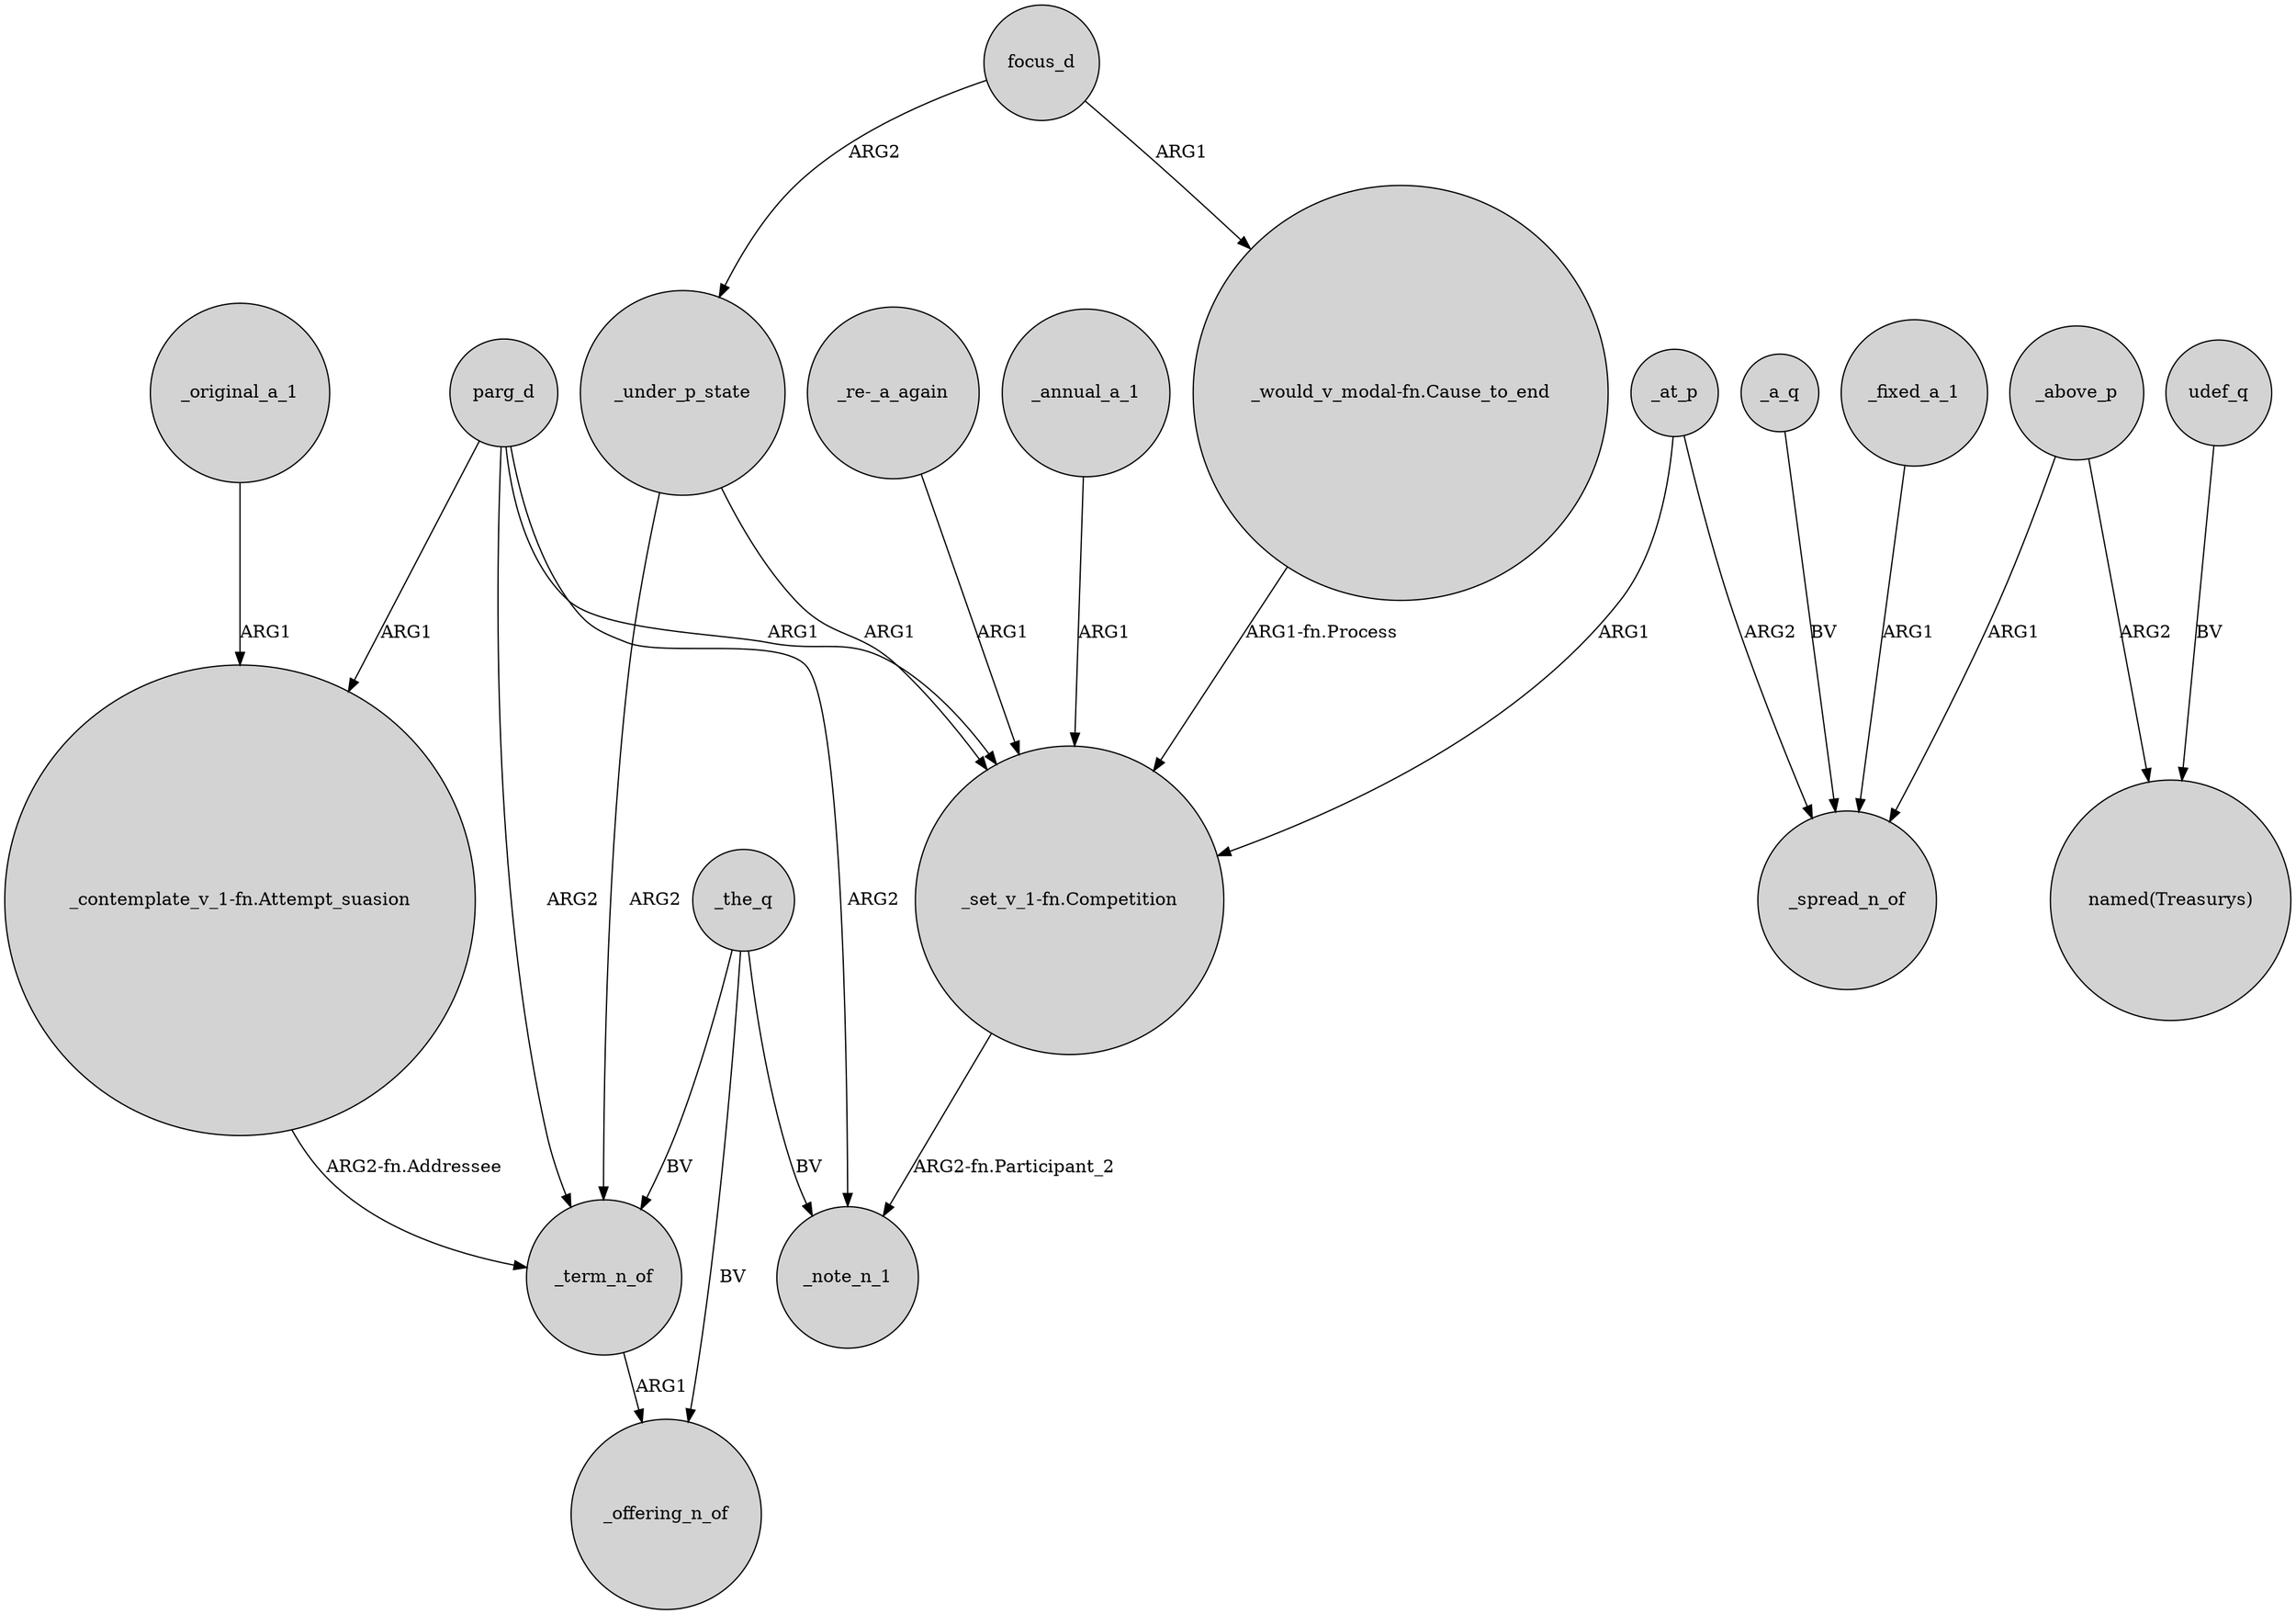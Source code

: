 digraph {
	node [shape=circle style=filled]
	_at_p -> "_set_v_1-fn.Competition" [label=ARG1]
	_fixed_a_1 -> _spread_n_of [label=ARG1]
	"_re-_a_again" -> "_set_v_1-fn.Competition" [label=ARG1]
	_under_p_state -> "_set_v_1-fn.Competition" [label=ARG1]
	_under_p_state -> _term_n_of [label=ARG2]
	_the_q -> _note_n_1 [label=BV]
	_the_q -> _term_n_of [label=BV]
	parg_d -> _note_n_1 [label=ARG2]
	_annual_a_1 -> "_set_v_1-fn.Competition" [label=ARG1]
	_at_p -> _spread_n_of [label=ARG2]
	_the_q -> _offering_n_of [label=BV]
	_original_a_1 -> "_contemplate_v_1-fn.Attempt_suasion" [label=ARG1]
	_above_p -> _spread_n_of [label=ARG1]
	"_set_v_1-fn.Competition" -> _note_n_1 [label="ARG2-fn.Participant_2"]
	parg_d -> "_contemplate_v_1-fn.Attempt_suasion" [label=ARG1]
	focus_d -> _under_p_state [label=ARG2]
	udef_q -> "named(Treasurys)" [label=BV]
	parg_d -> "_set_v_1-fn.Competition" [label=ARG1]
	_above_p -> "named(Treasurys)" [label=ARG2]
	_a_q -> _spread_n_of [label=BV]
	focus_d -> "_would_v_modal-fn.Cause_to_end" [label=ARG1]
	parg_d -> _term_n_of [label=ARG2]
	"_contemplate_v_1-fn.Attempt_suasion" -> _term_n_of [label="ARG2-fn.Addressee"]
	"_would_v_modal-fn.Cause_to_end" -> "_set_v_1-fn.Competition" [label="ARG1-fn.Process"]
	_term_n_of -> _offering_n_of [label=ARG1]
}
